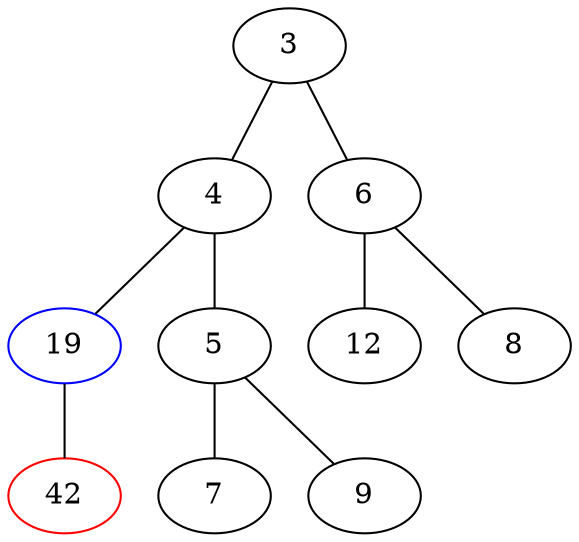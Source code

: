 graph G {
	"42" [color=red];
	"19" [color=blue];
	3 -- 4;
	3 -- 6;
	4 -- 5;
	4 -- 19;
	6 -- 12;
	6 -- 8;
	5 -- 7;
	5 -- 9;
	19 -- 42;
}
